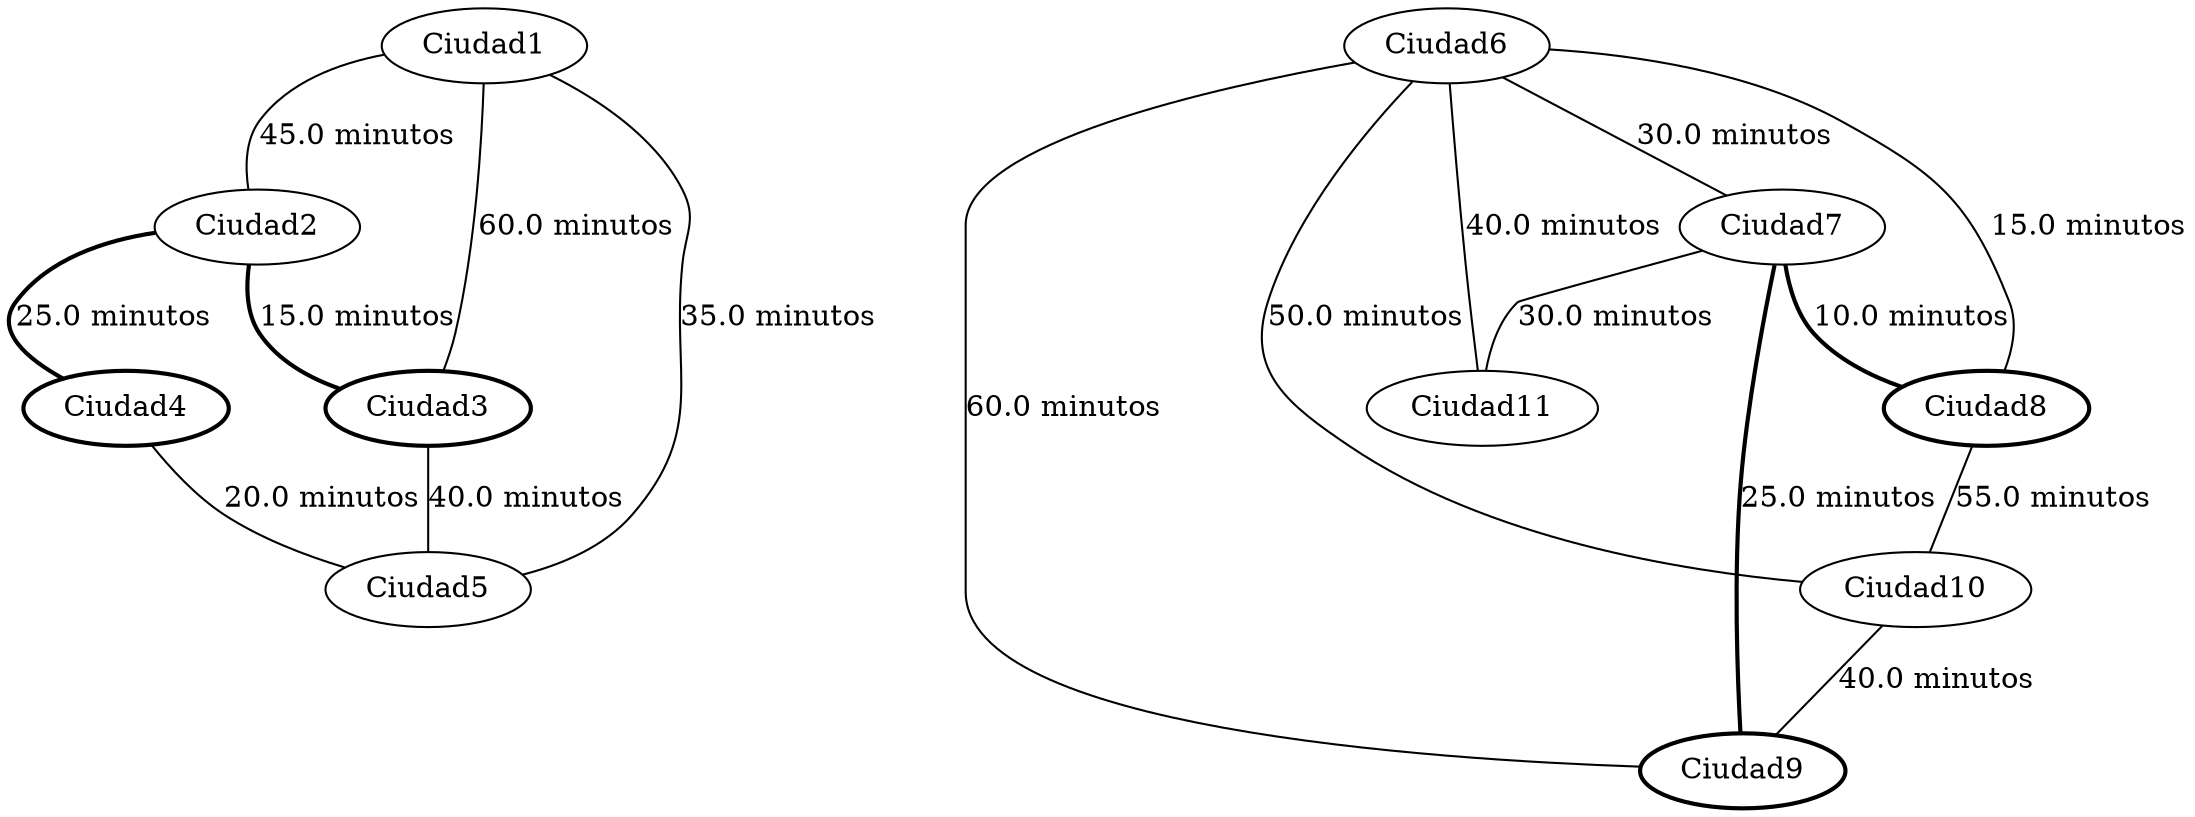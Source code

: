 strict graph G {
  1 [ style="solid" label="Ciudad1" ];
  2 [ style="solid" label="Ciudad2" ];
  3 [ style="bold" label="Ciudad3" ];
  4 [ style="bold" label="Ciudad4" ];
  5 [ style="solid" label="Ciudad5" ];
  6 [ style="solid" label="Ciudad6" ];
  7 [ style="solid" label="Ciudad7" ];
  8 [ style="bold" label="Ciudad8" ];
  9 [ style="bold" label="Ciudad9" ];
  10 [ style="solid" label="Ciudad10" ];
  11 [ style="solid" label="Ciudad11" ];
  1 -- 2 [ style="solid" label="45.0 minutos" ];
  2 -- 3 [ style="bold" label="15.0 minutos" ];
  3 -- 5 [ style="solid" label="40.0 minutos" ];
  2 -- 4 [ style="bold" label="25.0 minutos" ];
  4 -- 5 [ style="solid" label="20.0 minutos" ];
  1 -- 3 [ style="solid" label="60.0 minutos" ];
  5 -- 1 [ style="solid" label="35.0 minutos" ];
  6 -- 8 [ style="solid" label="15.0 minutos" ];
  9 -- 6 [ style="solid" label="60.0 minutos" ];
  8 -- 10 [ style="solid" label="55.0 minutos" ];
  10 -- 9 [ style="solid" label="40.0 minutos" ];
  6 -- 10 [ style="solid" label="50.0 minutos" ];
  6 -- 7 [ style="solid" label="30.0 minutos" ];
  7 -- 9 [ style="bold" label="25.0 minutos" ];
  7 -- 11 [ style="solid" label="30.0 minutos" ];
  11 -- 6 [ style="solid" label="40.0 minutos" ];
  7 -- 8 [ style="bold" label="10.0 minutos" ];
}
